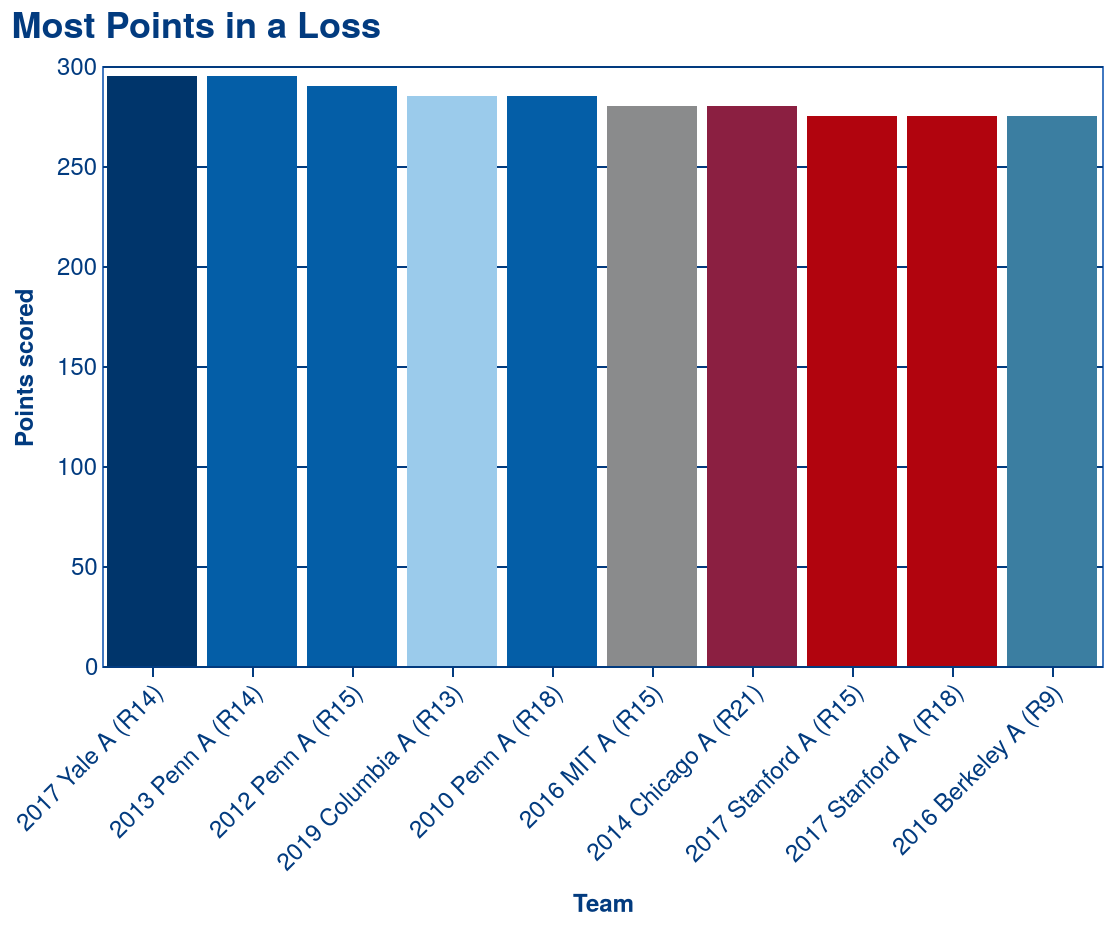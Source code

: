 {
  "$schema": "https://vega.github.io/schema/vega-lite/v5.json",
  "config": {
    "axisX": {
      "domain": true,
      "domainColor": "#023B7F",
      "domainWidth": 1,
      "grid": false,
      "labelAngle": 0,
      "labelColor": "#023B7F",
      "labelFont": "Helvetica Neue",
      "labelFontSize": 12,
      "tickColor": "#023B7F",
      "titleColor": "#023B7F",
      "titleFont": "Helvetica Neue",
      "titleFontSize": 12,
      "titlePadding": 10
    },
    "axisY": {
      "domain": false,
      "grid": true,
      "gridColor": "#023B7F",
      "gridWidth": 1,
      "labelAngle": 0,
      "labelColor": "#023B7F",
      "labelFont": "Helvetica Neue",
      "labelFontSize": 12,
      "ticks": false,
      "titleColor": "#023B7F",
      "titleFont": "Helvetica Neue",
      "titleFontSize": 12,
      "titlePadding": 10
    },
    "legend": {
      "labelColor": "#023B7F",
      "labelFont": "Helvetica Neue",
      "labelFontSize": 16,
      "padding": 10,
      "strokeColor": "white",
      "titleColor": "#023B7F",
      "titleFont": "Helvetica Neue",
      "titleFontSize": 20
    },
    "mark": {
      "color": "#4279C1",
      "fill": "#7EB7FD"
    },
    "title": {
      "anchor": "start",
      "color": "#023B7F",
      "font": "Helvetica Neue",
      "fontSize": 18
    },
    "view": {
      "height": 300,
      "stroke": "#4279C1",
      "width": 500
    }
  },
  "data": {
    "name": "data-b348b836ad407e1a645a2c0bf94fcff6"
  },
  "datasets": {
    "data-b348b836ad407e1a645a2c0bf94fcff6": [
      {
        "PPB": 20.0,
        "axis_label": "2017 Yale A (R14)",
        "bhrd": 10.0,
        "bpts": 200.0,
        "game_id": 20171415.0,
        "negs": 1.0,
        "opponent": "Michigan A",
        "pa": 310.0,
        "packet": "Editors 5",
        "pf": 295.0,
        "result": "L",
        "round": 14.0,
        "status": "NA",
        "team": "Yale A",
        "tossups": 10.0,
        "tournament": "ACF Nationals 2017"
      },
      {
        "PPB": 23.33,
        "axis_label": "2013 Penn A (R14)",
        "bhrd": 9.0,
        "bpts": 210.0,
        "game_id": 20131402.0,
        "negs": 1.0,
        "opponent": "Yale A",
        "pa": 310.0,
        "packet": "Editors 2",
        "pf": 295.0,
        "result": "L",
        "round": 14.0,
        "status": "NA",
        "team": "Penn A",
        "tossups": 9.0,
        "tournament": "ACF Nationals 2013"
      },
      {
        "PPB": 20.0,
        "axis_label": "2012 Penn A (R15)",
        "bhrd": 10.0,
        "bpts": 200.0,
        "game_id": 20121507.0,
        "negs": 2.0,
        "opponent": "Yale A",
        "pa": 330.0,
        "packet": "NA",
        "pf": 290.0,
        "result": "L",
        "round": 15.0,
        "status": "NA",
        "team": "Penn A",
        "tossups": 10.0,
        "tournament": "ACF Nationals 2012"
      },
      {
        "PPB": 19.0,
        "axis_label": "2019 Columbia A (R13)",
        "bhrd": 10.0,
        "bpts": 190.0,
        "game_id": 20191306.0,
        "negs": 1.0,
        "opponent": "Minnesota A",
        "pa": 295.0,
        "packet": "Editors 4",
        "pf": 285.0,
        "result": "L",
        "round": 13.0,
        "status": "NA",
        "team": "Columbia A",
        "tossups": 10.0,
        "tournament": "ACF Nationals 2019"
      },
      {
        "PPB": 19.0,
        "axis_label": "2010 Penn A (R18)",
        "bhrd": 10.0,
        "bpts": 190.0,
        "game_id": 20101810.0,
        "negs": 1.0,
        "opponent": "Chicago A",
        "pa": 290.0,
        "packet": "NA",
        "pf": 285.0,
        "result": "L",
        "round": 18.0,
        "status": "NA",
        "team": "Penn A",
        "tossups": 10.0,
        "tournament": "ACF Nationals 2010"
      },
      {
        "PPB": 19.0,
        "axis_label": "2016 MIT A (R15)",
        "bhrd": 10.0,
        "bpts": 190.0,
        "game_id": 20161512.0,
        "negs": 2.0,
        "opponent": "Yale A",
        "pa": 315.0,
        "packet": "VCU + Virginia + Oxford",
        "pf": 280.0,
        "result": "L",
        "round": 15.0,
        "status": "NA",
        "team": "MIT A",
        "tossups": 10.0,
        "tournament": "ACF Nationals 2016"
      },
      {
        "PPB": 21.11,
        "axis_label": "2014 Chicago A (R21)",
        "bhrd": 9.0,
        "bpts": 190.0,
        "game_id": 20142103.0,
        "negs": 0.0,
        "opponent": "Yale A",
        "pa": 305.0,
        "packet": "NA",
        "pf": 280.0,
        "result": "L",
        "round": 21.0,
        "status": "NA",
        "team": "Chicago A",
        "tossups": 9.0,
        "tournament": "ACF Nationals 2014"
      },
      {
        "PPB": 18.0,
        "axis_label": "2017 Stanford A (R15)",
        "bhrd": 10.0,
        "bpts": 180.0,
        "game_id": 20171508.0,
        "negs": 1.0,
        "opponent": "Michigan A",
        "pa": 350.0,
        "packet": "Editors 6",
        "pf": 275.0,
        "result": "L",
        "round": 15.0,
        "status": "NA",
        "team": "Stanford A",
        "tossups": 10.0,
        "tournament": "ACF Nationals 2017"
      },
      {
        "PPB": 17.27,
        "axis_label": "2017 Stanford A (R18)",
        "bhrd": 11.0,
        "bpts": 190.0,
        "game_id": 20171805.0,
        "negs": 5.0,
        "opponent": "Chicago A",
        "pa": 295.0,
        "packet": "Illinois + Rutgers",
        "pf": 275.0,
        "result": "L",
        "round": 18.0,
        "status": "NA",
        "team": "Stanford A",
        "tossups": 11.0,
        "tournament": "ACF Nationals 2017"
      },
      {
        "PPB": 18.0,
        "axis_label": "2016 Berkeley A (R9)",
        "bhrd": 10.0,
        "bpts": 180.0,
        "game_id": 20160913.0,
        "negs": 1.0,
        "opponent": "Michigan A",
        "pa": 315.0,
        "packet": "MIT A",
        "pf": 275.0,
        "result": "L",
        "round": 9.0,
        "status": "UG",
        "team": "Berkeley A",
        "tossups": 10.0,
        "tournament": "ACF Nationals 2016"
      }
    ]
  },
  "encoding": {
    "fill": {
      "field": "team",
      "legend": null,
      "scale": {
        "domain": [
          "Chicago A",
          "Penn A",
          "Yale A",
          "Columbia A",
          "MIT A",
          "Stanford A",
          "Berkeley A"
        ],
        "range": [
          "#8B1F41",
          "#045ea7",
          "#00356B",
          "#9BCBEB",
          "#8A8B8C",
          "#B1040E",
          "#3B7EA1"
        ]
      },
      "title": "Team",
      "type": "nominal"
    },
    "tooltip": [
      {
        "field": "team",
        "type": "nominal"
      },
      {
        "field": "tournament",
        "type": "nominal"
      },
      {
        "field": "opponent",
        "type": "nominal"
      },
      {
        "field": "pf",
        "type": "quantitative"
      },
      {
        "field": "pa",
        "type": "quantitative"
      },
      {
        "field": "tossups",
        "type": "quantitative"
      },
      {
        "field": "negs",
        "type": "quantitative"
      },
      {
        "field": "PPB",
        "type": "quantitative"
      }
    ],
    "x": {
      "axis": {
        "labelAngle": 315
      },
      "field": "axis_label",
      "sort": [
        "pf"
      ],
      "title": "Team",
      "type": "nominal"
    },
    "y": {
      "field": "pf",
      "title": "Points scored",
      "type": "quantitative"
    }
  },
  "mark": "bar",
  "title": "Most Points in a Loss"
}